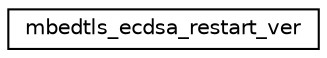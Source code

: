 digraph "Graphical Class Hierarchy"
{
 // LATEX_PDF_SIZE
  edge [fontname="Helvetica",fontsize="10",labelfontname="Helvetica",labelfontsize="10"];
  node [fontname="Helvetica",fontsize="10",shape=record];
  rankdir="LR";
  Node0 [label="mbedtls_ecdsa_restart_ver",height=0.2,width=0.4,color="black", fillcolor="white", style="filled",URL="$dd/df6/structmbedtls__ecdsa__restart__ver.html",tooltip=" "];
}
